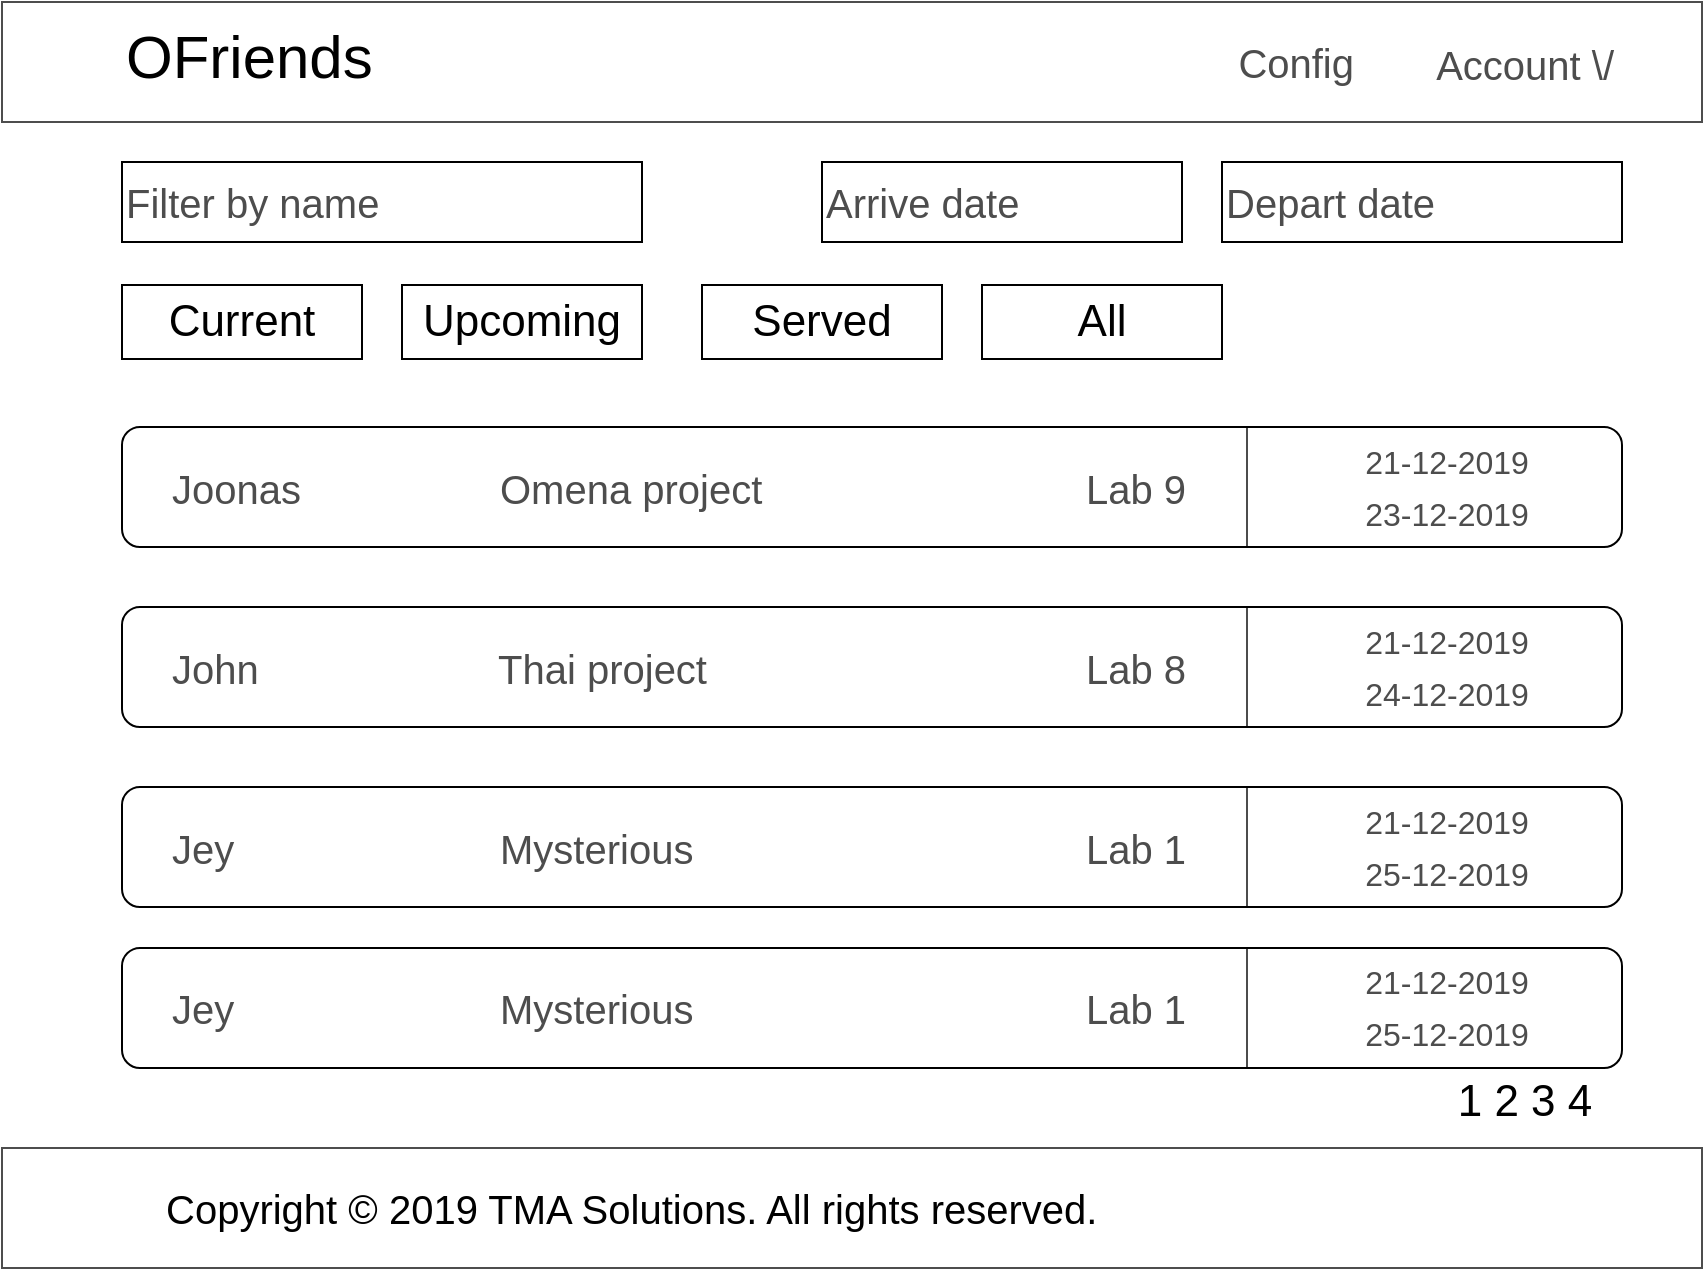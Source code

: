 <mxfile version="10.2.1" type="device"><diagram id="oSVK45ntM9ekwhACHQQf" name="Page-1"><mxGraphModel dx="770" dy="550" grid="1" gridSize="10" guides="1" tooltips="1" connect="1" arrows="1" fold="1" page="1" pageScale="1" pageWidth="850" pageHeight="1100" math="0" shadow="0"><root><mxCell id="0"/><mxCell id="1" parent="0"/><mxCell id="c798-aoe-cJkhllQcpoC-25" value="" style="rounded=0;whiteSpace=wrap;html=1;shadow=0;strokeColor=#4D4D4D;fillColor=none;fontSize=16;fontColor=#4D4D4D;align=left;container=1;" parent="1" vertex="1"><mxGeometry width="850" height="60" as="geometry"/></mxCell><mxCell id="c798-aoe-cJkhllQcpoC-28" value="Config" style="text;html=1;strokeColor=none;fillColor=none;align=right;verticalAlign=middle;whiteSpace=wrap;rounded=0;shadow=0;fontSize=20;fontColor=#4D4D4D;" parent="c798-aoe-cJkhllQcpoC-25" vertex="1"><mxGeometry x="597.5" y="20" width="80" height="20" as="geometry"/></mxCell><mxCell id="XDJh5uZLcYtrEeouCXje-1" value="Account \/&lt;br&gt;" style="text;html=1;strokeColor=none;fillColor=none;align=right;verticalAlign=middle;whiteSpace=wrap;rounded=0;shadow=0;fontSize=20;fontColor=#4D4D4D;" parent="c798-aoe-cJkhllQcpoC-25" vertex="1"><mxGeometry x="708" y="21" width="100" height="20" as="geometry"/></mxCell><mxCell id="c798-aoe-cJkhllQcpoC-26" value="" style="rounded=0;whiteSpace=wrap;html=1;shadow=0;strokeColor=#4D4D4D;fillColor=none;fontSize=16;fontColor=#4D4D4D;align=left;container=1;" parent="1" vertex="1"><mxGeometry y="573" width="850" height="60" as="geometry"/></mxCell><mxCell id="c798-aoe-cJkhllQcpoC-27" value="Copyright © 2019 TMA Solutions. All rights reserved." style="text;html=1;strokeColor=none;fillColor=none;align=left;verticalAlign=middle;whiteSpace=wrap;rounded=0;labelBorderColor=none;fontSize=20;flipH=0;" parent="c798-aoe-cJkhllQcpoC-26" vertex="1"><mxGeometry x="80" y="10" width="480" height="40" as="geometry"/></mxCell><mxCell id="c798-aoe-cJkhllQcpoC-2" value="&lt;font style=&quot;font-size: 30px;&quot;&gt;OFriends&lt;/font&gt;" style="text;html=1;strokeColor=none;fillColor=none;align=left;verticalAlign=top;whiteSpace=wrap;rounded=0;labelBorderColor=none;fontSize=30;flipH=0;" parent="1" vertex="1"><mxGeometry x="59.964" y="3" width="160.783" height="40" as="geometry"/></mxCell><mxCell id="c798-aoe-cJkhllQcpoC-32" value="Filter by name" style="rounded=0;whiteSpace=wrap;html=1;shadow=0;fillColor=none;gradientColor=none;fontSize=20;fontColor=#4D4D4D;align=left;" parent="1" vertex="1"><mxGeometry x="60" y="80" width="260" height="40" as="geometry"/></mxCell><mxCell id="c798-aoe-cJkhllQcpoC-33" value="" style="rounded=1;whiteSpace=wrap;html=1;shadow=0;fillColor=none;gradientColor=none;fontSize=20;fontColor=#4D4D4D;align=left;container=1;" parent="1" vertex="1"><mxGeometry x="60" y="212.5" width="750" height="60" as="geometry"/></mxCell><mxCell id="c798-aoe-cJkhllQcpoC-30" value="Joonas" style="text;html=1;strokeColor=none;fillColor=none;align=left;verticalAlign=middle;whiteSpace=wrap;rounded=0;shadow=0;fontSize=20;fontColor=#4D4D4D;" parent="c798-aoe-cJkhllQcpoC-33" vertex="1"><mxGeometry x="23.467" y="20" width="126.721" height="20" as="geometry"/></mxCell><mxCell id="c798-aoe-cJkhllQcpoC-34" value="Omena project" style="text;html=1;strokeColor=none;fillColor=none;align=left;verticalAlign=middle;whiteSpace=wrap;rounded=0;shadow=0;fontSize=20;fontColor=#4D4D4D;" parent="c798-aoe-cJkhllQcpoC-33" vertex="1"><mxGeometry x="187" y="20" width="143" height="20" as="geometry"/></mxCell><mxCell id="c798-aoe-cJkhllQcpoC-35" value="Lab 9" style="text;html=1;strokeColor=none;fillColor=none;align=left;verticalAlign=middle;whiteSpace=wrap;rounded=0;shadow=0;fontSize=20;fontColor=#4D4D4D;" parent="c798-aoe-cJkhllQcpoC-33" vertex="1"><mxGeometry x="480.031" y="20" width="57.259" height="20" as="geometry"/></mxCell><mxCell id="c798-aoe-cJkhllQcpoC-37" value="21-12-2019" style="text;html=1;strokeColor=none;fillColor=none;align=center;verticalAlign=middle;whiteSpace=wrap;rounded=0;shadow=0;fontSize=16;fontColor=#4D4D4D;" parent="c798-aoe-cJkhllQcpoC-33" vertex="1"><mxGeometry x="601.669" y="7" width="121.446" height="20" as="geometry"/></mxCell><mxCell id="c798-aoe-cJkhllQcpoC-38" value="23-12-2019" style="text;html=1;strokeColor=none;fillColor=none;align=center;verticalAlign=middle;whiteSpace=wrap;rounded=0;shadow=0;fontSize=16;fontColor=#4D4D4D;" parent="c798-aoe-cJkhllQcpoC-33" vertex="1"><mxGeometry x="601.669" y="33" width="121.446" height="20" as="geometry"/></mxCell><mxCell id="c798-aoe-cJkhllQcpoC-36" value="" style="endArrow=none;html=1;fontSize=20;fontColor=#4D4D4D;opacity=70;exitX=0.75;exitY=0;exitDx=0;exitDy=0;entryX=0.75;entryY=1;entryDx=0;entryDy=0;" parent="1" source="c798-aoe-cJkhllQcpoC-33" target="c798-aoe-cJkhllQcpoC-33" edge="1"><mxGeometry width="50" height="50" relative="1" as="geometry"><mxPoint x="10" y="662.5" as="sourcePoint"/><mxPoint x="640" y="302.5" as="targetPoint"/></mxGeometry></mxCell><mxCell id="c798-aoe-cJkhllQcpoC-39" value="" style="rounded=1;whiteSpace=wrap;html=1;shadow=0;fillColor=none;gradientColor=none;fontSize=20;fontColor=#4D4D4D;align=left;container=1;" parent="1" vertex="1"><mxGeometry x="60" y="302.5" width="750" height="60" as="geometry"/></mxCell><mxCell id="c798-aoe-cJkhllQcpoC-40" value="John" style="text;html=1;strokeColor=none;fillColor=none;align=left;verticalAlign=middle;whiteSpace=wrap;rounded=0;shadow=0;fontSize=20;fontColor=#4D4D4D;" parent="c798-aoe-cJkhllQcpoC-39" vertex="1"><mxGeometry x="23.467" y="20" width="126.721" height="20" as="geometry"/></mxCell><mxCell id="c798-aoe-cJkhllQcpoC-41" value="Thai project" style="text;html=1;strokeColor=none;fillColor=none;align=left;verticalAlign=middle;whiteSpace=wrap;rounded=0;shadow=0;fontSize=20;fontColor=#4D4D4D;" parent="c798-aoe-cJkhllQcpoC-39" vertex="1"><mxGeometry x="186" y="20" width="143" height="20" as="geometry"/></mxCell><mxCell id="c798-aoe-cJkhllQcpoC-42" value="Lab 8&lt;br&gt;" style="text;html=1;strokeColor=none;fillColor=none;align=left;verticalAlign=middle;whiteSpace=wrap;rounded=0;shadow=0;fontSize=20;fontColor=#4D4D4D;" parent="c798-aoe-cJkhllQcpoC-39" vertex="1"><mxGeometry x="480.031" y="20" width="57.259" height="20" as="geometry"/></mxCell><mxCell id="c798-aoe-cJkhllQcpoC-43" value="21-12-2019" style="text;html=1;strokeColor=none;fillColor=none;align=center;verticalAlign=middle;whiteSpace=wrap;rounded=0;shadow=0;fontSize=16;fontColor=#4D4D4D;" parent="c798-aoe-cJkhllQcpoC-39" vertex="1"><mxGeometry x="601.669" y="7" width="121.446" height="20" as="geometry"/></mxCell><mxCell id="c798-aoe-cJkhllQcpoC-44" value="24-12-2019" style="text;html=1;strokeColor=none;fillColor=none;align=center;verticalAlign=middle;whiteSpace=wrap;rounded=0;shadow=0;fontSize=16;fontColor=#4D4D4D;" parent="c798-aoe-cJkhllQcpoC-39" vertex="1"><mxGeometry x="601.669" y="33" width="121.446" height="20" as="geometry"/></mxCell><mxCell id="c798-aoe-cJkhllQcpoC-45" value="" style="endArrow=none;html=1;fontSize=20;fontColor=#4D4D4D;opacity=70;exitX=0.75;exitY=0;exitDx=0;exitDy=0;entryX=0.75;entryY=1;entryDx=0;entryDy=0;" parent="1" source="c798-aoe-cJkhllQcpoC-39" target="c798-aoe-cJkhllQcpoC-39" edge="1"><mxGeometry width="50" height="50" relative="1" as="geometry"><mxPoint x="10" y="752.5" as="sourcePoint"/><mxPoint x="640" y="392.5" as="targetPoint"/></mxGeometry></mxCell><mxCell id="c798-aoe-cJkhllQcpoC-46" value="" style="rounded=1;whiteSpace=wrap;html=1;shadow=0;fillColor=none;gradientColor=none;fontSize=20;fontColor=#4D4D4D;align=left;container=1;" parent="1" vertex="1"><mxGeometry x="60" y="392.5" width="750" height="60" as="geometry"/></mxCell><mxCell id="c798-aoe-cJkhllQcpoC-47" value="Jey" style="text;html=1;strokeColor=none;fillColor=none;align=left;verticalAlign=middle;whiteSpace=wrap;rounded=0;shadow=0;fontSize=20;fontColor=#4D4D4D;" parent="c798-aoe-cJkhllQcpoC-46" vertex="1"><mxGeometry x="23.467" y="20" width="126.721" height="20" as="geometry"/></mxCell><mxCell id="c798-aoe-cJkhllQcpoC-48" value="Mysterious" style="text;html=1;strokeColor=none;fillColor=none;align=left;verticalAlign=middle;whiteSpace=wrap;rounded=0;shadow=0;fontSize=20;fontColor=#4D4D4D;" parent="c798-aoe-cJkhllQcpoC-46" vertex="1"><mxGeometry x="187" y="20" width="143" height="20" as="geometry"/></mxCell><mxCell id="c798-aoe-cJkhllQcpoC-49" value="Lab 1" style="text;html=1;strokeColor=none;fillColor=none;align=left;verticalAlign=middle;whiteSpace=wrap;rounded=0;shadow=0;fontSize=20;fontColor=#4D4D4D;" parent="c798-aoe-cJkhllQcpoC-46" vertex="1"><mxGeometry x="480.031" y="20" width="57.259" height="20" as="geometry"/></mxCell><mxCell id="c798-aoe-cJkhllQcpoC-50" value="21-12-2019" style="text;html=1;strokeColor=none;fillColor=none;align=center;verticalAlign=middle;whiteSpace=wrap;rounded=0;shadow=0;fontSize=16;fontColor=#4D4D4D;" parent="c798-aoe-cJkhllQcpoC-46" vertex="1"><mxGeometry x="601.669" y="7" width="121.446" height="20" as="geometry"/></mxCell><mxCell id="c798-aoe-cJkhllQcpoC-51" value="25-12-2019" style="text;html=1;strokeColor=none;fillColor=none;align=center;verticalAlign=middle;whiteSpace=wrap;rounded=0;shadow=0;fontSize=16;fontColor=#4D4D4D;" parent="c798-aoe-cJkhllQcpoC-46" vertex="1"><mxGeometry x="601.669" y="33" width="121.446" height="20" as="geometry"/></mxCell><mxCell id="c798-aoe-cJkhllQcpoC-52" value="" style="endArrow=none;html=1;fontSize=20;fontColor=#4D4D4D;opacity=70;exitX=0.75;exitY=0;exitDx=0;exitDy=0;entryX=0.75;entryY=1;entryDx=0;entryDy=0;" parent="1" source="c798-aoe-cJkhllQcpoC-46" target="c798-aoe-cJkhllQcpoC-46" edge="1"><mxGeometry width="50" height="50" relative="1" as="geometry"><mxPoint x="10" y="842.5" as="sourcePoint"/><mxPoint x="640" y="482.5" as="targetPoint"/></mxGeometry></mxCell><mxCell id="c798-aoe-cJkhllQcpoC-53" value="Arrive date" style="rounded=0;whiteSpace=wrap;html=1;shadow=0;fillColor=none;gradientColor=none;fontSize=20;fontColor=#4D4D4D;align=left;" parent="1" vertex="1"><mxGeometry x="410" y="80" width="180" height="40" as="geometry"/></mxCell><mxCell id="c798-aoe-cJkhllQcpoC-54" value="Depart date" style="rounded=0;whiteSpace=wrap;html=1;shadow=0;fillColor=none;gradientColor=none;fontSize=20;fontColor=#4D4D4D;align=left;" parent="1" vertex="1"><mxGeometry x="610" y="80" width="200" height="40" as="geometry"/></mxCell><mxCell id="c798-aoe-cJkhllQcpoC-55" value="" style="rounded=1;whiteSpace=wrap;html=1;shadow=0;fillColor=none;gradientColor=none;fontSize=20;fontColor=#4D4D4D;align=left;container=1;" parent="1" vertex="1"><mxGeometry x="60" y="473" width="750" height="60" as="geometry"/></mxCell><mxCell id="c798-aoe-cJkhllQcpoC-56" value="Jey" style="text;html=1;strokeColor=none;fillColor=none;align=left;verticalAlign=middle;whiteSpace=wrap;rounded=0;shadow=0;fontSize=20;fontColor=#4D4D4D;" parent="c798-aoe-cJkhllQcpoC-55" vertex="1"><mxGeometry x="23.467" y="20" width="126.721" height="20" as="geometry"/></mxCell><mxCell id="c798-aoe-cJkhllQcpoC-57" value="Mysterious" style="text;html=1;strokeColor=none;fillColor=none;align=left;verticalAlign=middle;whiteSpace=wrap;rounded=0;shadow=0;fontSize=20;fontColor=#4D4D4D;" parent="c798-aoe-cJkhllQcpoC-55" vertex="1"><mxGeometry x="187" y="20" width="143" height="20" as="geometry"/></mxCell><mxCell id="c798-aoe-cJkhllQcpoC-58" value="Lab 1" style="text;html=1;strokeColor=none;fillColor=none;align=left;verticalAlign=middle;whiteSpace=wrap;rounded=0;shadow=0;fontSize=20;fontColor=#4D4D4D;" parent="c798-aoe-cJkhllQcpoC-55" vertex="1"><mxGeometry x="480.031" y="20" width="57.259" height="20" as="geometry"/></mxCell><mxCell id="c798-aoe-cJkhllQcpoC-59" value="21-12-2019" style="text;html=1;strokeColor=none;fillColor=none;align=center;verticalAlign=middle;whiteSpace=wrap;rounded=0;shadow=0;fontSize=16;fontColor=#4D4D4D;" parent="c798-aoe-cJkhllQcpoC-55" vertex="1"><mxGeometry x="601.669" y="7" width="121.446" height="20" as="geometry"/></mxCell><mxCell id="c798-aoe-cJkhllQcpoC-60" value="25-12-2019" style="text;html=1;strokeColor=none;fillColor=none;align=center;verticalAlign=middle;whiteSpace=wrap;rounded=0;shadow=0;fontSize=16;fontColor=#4D4D4D;" parent="c798-aoe-cJkhllQcpoC-55" vertex="1"><mxGeometry x="601.669" y="33" width="121.446" height="20" as="geometry"/></mxCell><mxCell id="c798-aoe-cJkhllQcpoC-61" value="" style="endArrow=none;html=1;fontSize=20;fontColor=#4D4D4D;opacity=70;exitX=0.75;exitY=0;exitDx=0;exitDy=0;entryX=0.75;entryY=1;entryDx=0;entryDy=0;" parent="1" source="c798-aoe-cJkhllQcpoC-55" target="c798-aoe-cJkhllQcpoC-55" edge="1"><mxGeometry width="50" height="50" relative="1" as="geometry"><mxPoint x="10" y="923" as="sourcePoint"/><mxPoint x="640" y="563" as="targetPoint"/></mxGeometry></mxCell><mxCell id="pcFw7Tt33-Q3Vw8Kq5Fp-1" value="Current" style="rounded=0;whiteSpace=wrap;html=1;fontSize=22;" parent="1" vertex="1"><mxGeometry x="60" y="141.5" width="120" height="37" as="geometry"/></mxCell><mxCell id="pcFw7Tt33-Q3Vw8Kq5Fp-2" value="Upcoming" style="rounded=0;whiteSpace=wrap;html=1;fontSize=22;" parent="1" vertex="1"><mxGeometry x="200" y="141.5" width="120" height="37" as="geometry"/></mxCell><mxCell id="pcFw7Tt33-Q3Vw8Kq5Fp-3" value="Served&lt;br&gt;" style="rounded=0;whiteSpace=wrap;html=1;fontSize=22;" parent="1" vertex="1"><mxGeometry x="350" y="141.5" width="120" height="37" as="geometry"/></mxCell><mxCell id="pcFw7Tt33-Q3Vw8Kq5Fp-5" value="All&lt;br&gt;" style="rounded=0;whiteSpace=wrap;html=1;fontSize=22;" parent="1" vertex="1"><mxGeometry x="490" y="141.5" width="120" height="37" as="geometry"/></mxCell><mxCell id="C4n7KJ6bDc5ms9AhYUSK-1" value="1 2 3 4" style="text;html=1;strokeColor=none;fillColor=none;align=center;verticalAlign=middle;whiteSpace=wrap;rounded=0;fontSize=22;" vertex="1" parent="1"><mxGeometry x="720" y="540" width="83" height="20" as="geometry"/></mxCell></root></mxGraphModel></diagram></mxfile>